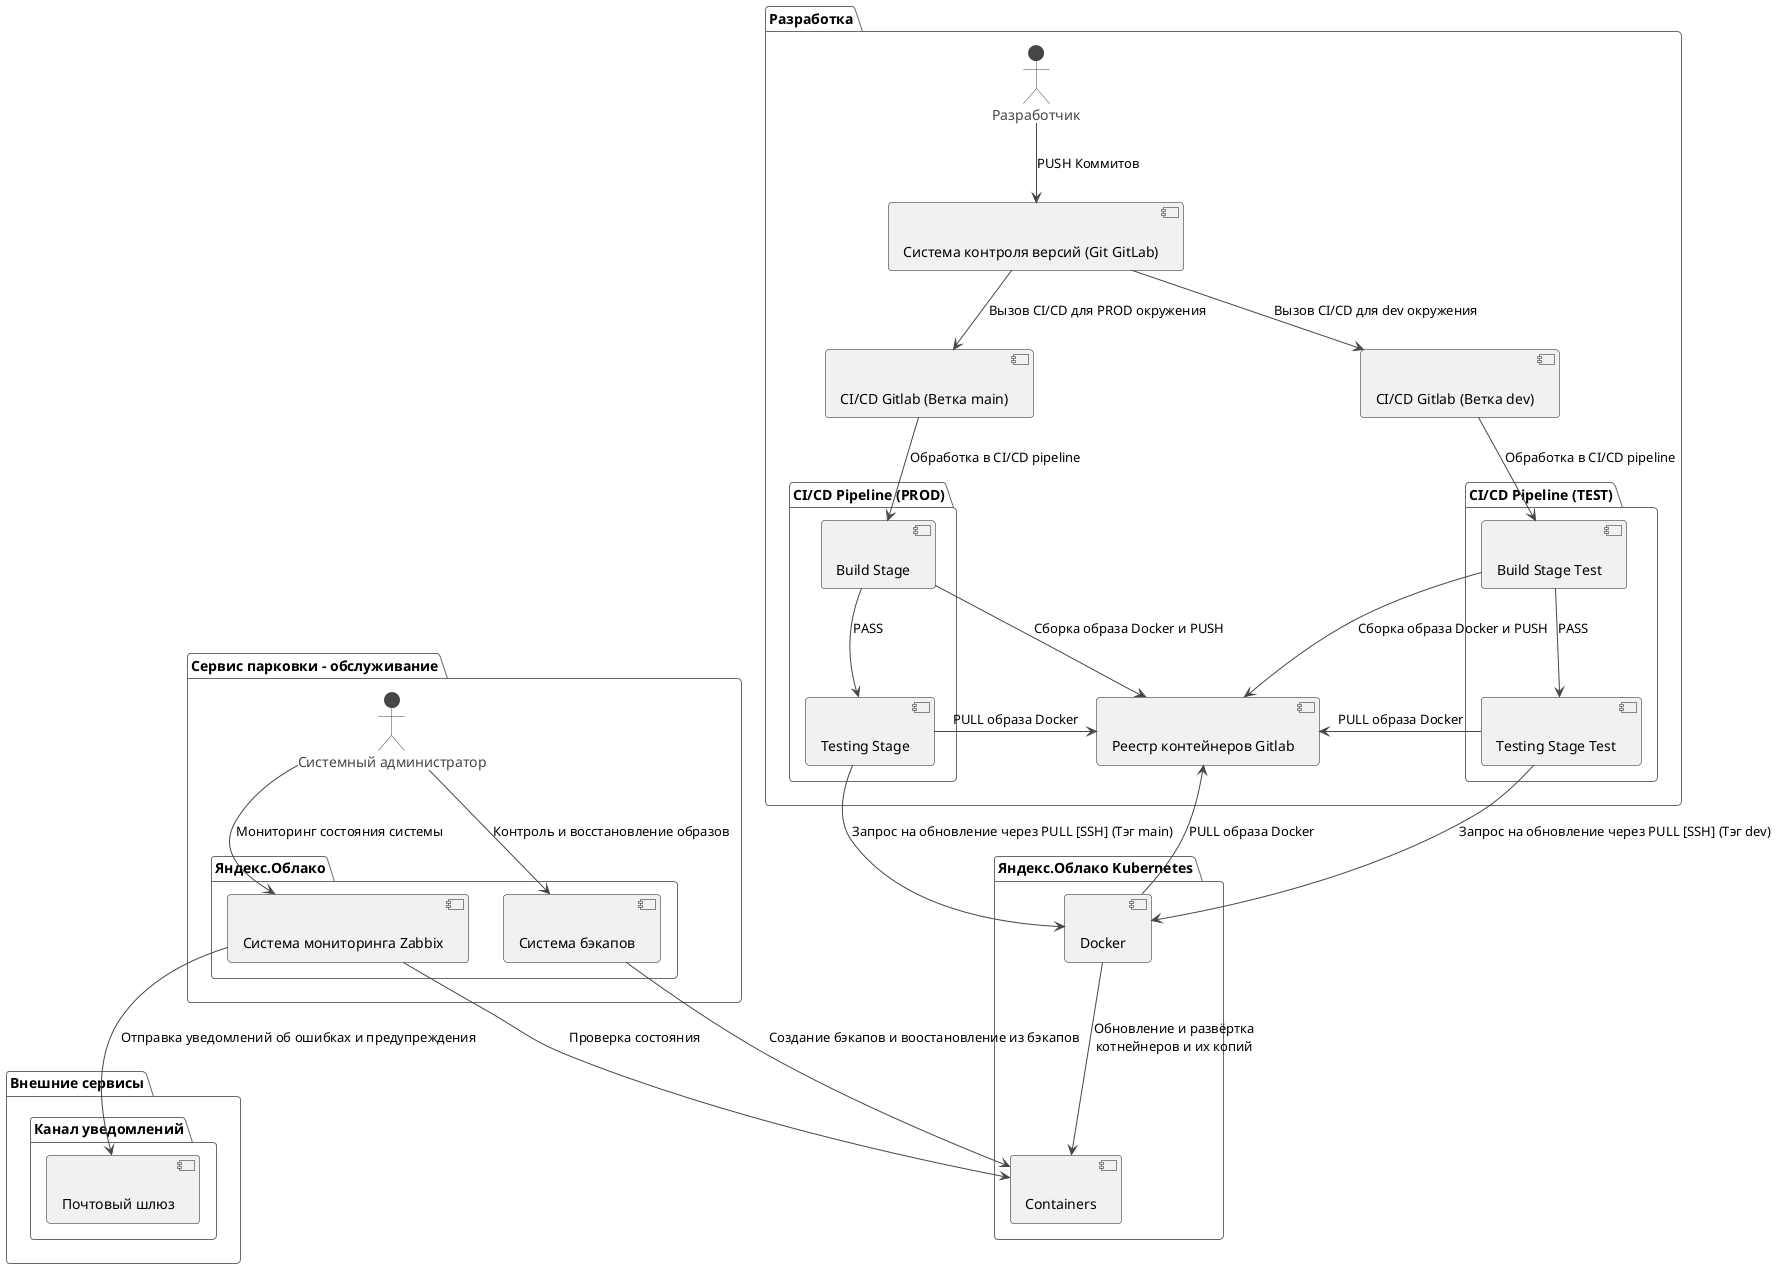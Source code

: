 @startuml
!theme vibrant

package "Яндекс.Облако Kubernetes" as k8s {
  [Docker] as docker << (C, #FFAAAA) >>
  [Containers] as containers << (C, #FFAAAA) >>
}

package "Сервис парковки - обслуживание" as maintenance {
    actor "Системный администратор" as sys_admin
    package "Яндекс.Облако" as cloud {
      [Система мониторинга Zabbix] as monitoring_service << (C, #FFAAAA) >>
      [Система бэкапов] as backup_service << (C, #FFAAAA) >>
    }
}

package "Внешние сервисы" as outer_services {
    package "Канал уведомлений" as notifications {
        [Почтовый шлюз] as email_service << (C, #FFAAAA) >>
    }
}

package "Разработка" as development {
    actor "Разработчик" as developer
    [Система контроля версий (Git GitLab)] as vcs << (C, #FFAAAA) >>
    [CI/CD Gitlab (Ветка main)] as cicd << (C, #FFAAAA) >>
    [CI/CD Gitlab (Ветка dev)] as cicdtest << (C, #FFAAAA) >>
    package "CI/CD Pipeline (PROD)" as build {
      [Build Stage] as buildstage << (C, #FFAAAA) >>
      [Testing Stage] as testingstage << (C, #FFAAAA) >>
    }
    package "CI/CD Pipeline (TEST)" as buildtest {
      [Build Stage Test] as buildstagetest << (C, #FFAAAA) >>
      [Testing Stage Test] as testingstagetest << (C, #FFAAAA) >>
    }
    [Реестр контейнеров Gitlab] as containeregistry << (C, #FFAAAA) >>
}

sys_admin --> monitoring_service : "Мониторинг состояния системы"
sys_admin --> backup_service : "Контроль и восстановление образов"
monitoring_service --> email_service : "Отправка уведомлений об ошибках и предупреждения"
developer --> vcs : "PUSH Коммитов"
vcs --> cicd : "Вызов CI/CD для PROD окружения"
vcs --> cicdtest : "Вызов CI/CD для dev окружения"
cicd --> buildstage : "Обработка в CI/CD pipeline"
cicdtest --> buildstagetest : "Обработка в CI/CD pipeline"
buildstage --> containeregistry : "Сборка образа Docker и PUSH"
buildstagetest --> containeregistry : "Сборка образа Docker и PUSH"
containeregistry <-- testingstage : "PULL образа Docker"
containeregistry <-- testingstagetest : "PULL образа Docker"
buildstage --> testingstage : "PASS"
buildstagetest --> testingstagetest : "PASS"
testingstage --> docker : "Запрос на обновление через PULL [SSH] (Тэг main)"
testingstagetest --> docker : "Запрос на обновление через PULL [SSH] (Тэг dev)"
docker --> containeregistry : "PULL образа Docker"
docker --> containers : "Обновление и развёртка\nкотнейнеров и их копий"
monitoring_service --> containers : "Проверка состояния"
backup_service --> containers : "Создание бэкапов и воостановление из бэкапов"
@enduml